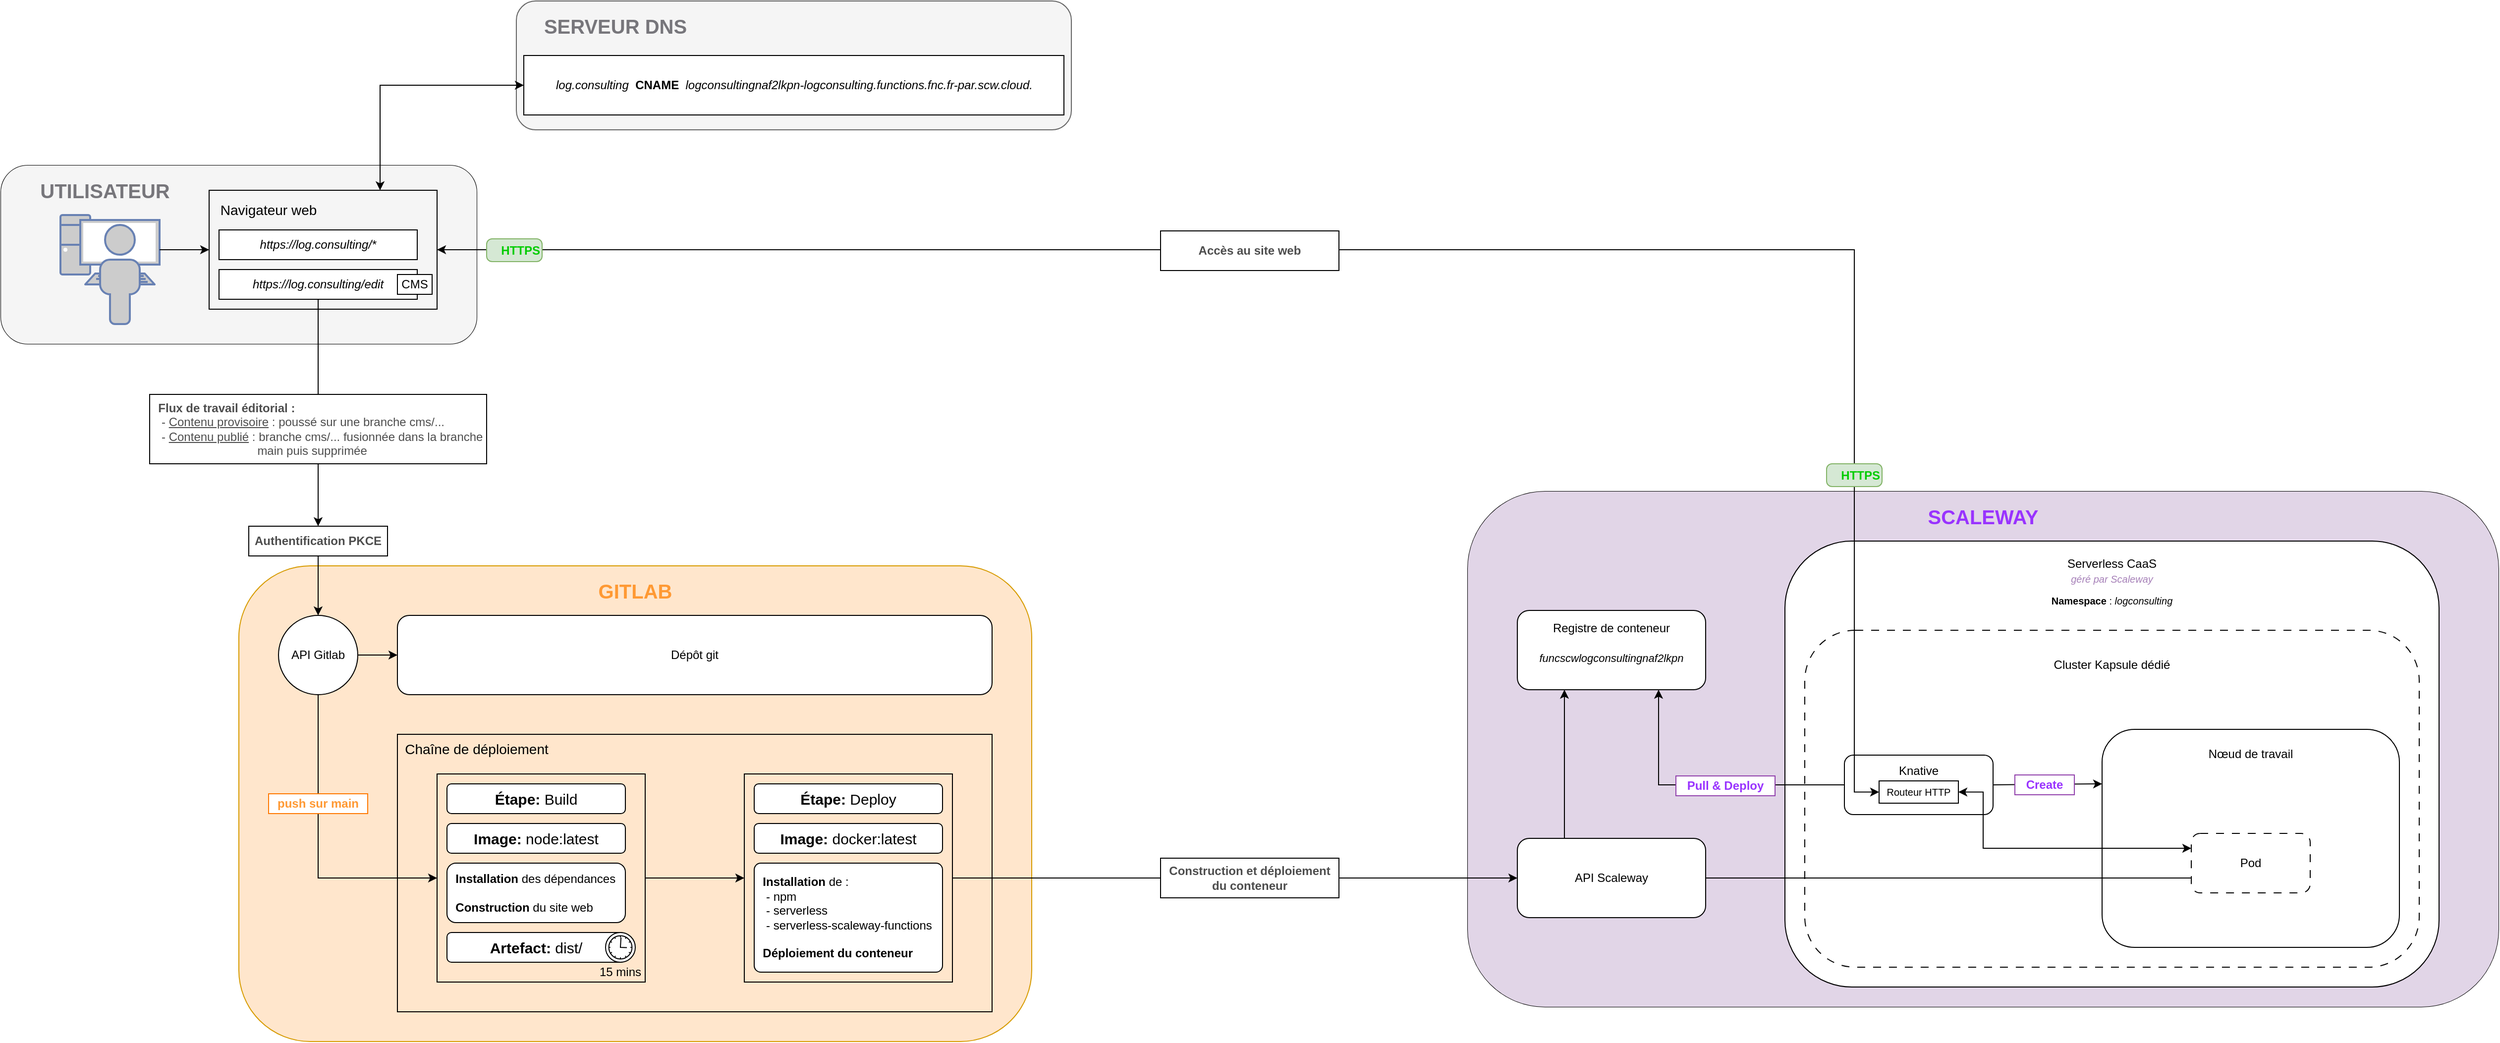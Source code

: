 <mxfile version="21.3.7" type="device">
  <diagram name="Page-1" id="cYoL_BoAw6PHfoCLZj5L">
    <mxGraphModel dx="2801" dy="575" grid="1" gridSize="10" guides="1" tooltips="1" connect="1" arrows="1" fold="1" page="1" pageScale="1" pageWidth="827" pageHeight="1169" math="0" shadow="0">
      <root>
        <mxCell id="0" />
        <mxCell id="1" parent="0" />
        <mxCell id="kNSfvKSMvzPEwxIRIJn5-31" value="" style="rounded=1;whiteSpace=wrap;html=1;fillColor=#ffe6cc;strokeColor=#d79b00;" parent="1" vertex="1">
          <mxGeometry x="-1400" y="680" width="800" height="480" as="geometry" />
        </mxCell>
        <mxCell id="kNSfvKSMvzPEwxIRIJn5-29" value="&lt;font style=&quot;font-size: 12px;&quot;&gt;Dépôt git&lt;/font&gt;" style="rounded=1;whiteSpace=wrap;html=1;" parent="1" vertex="1">
          <mxGeometry x="-1240" y="730" width="600" height="80" as="geometry" />
        </mxCell>
        <mxCell id="kNSfvKSMvzPEwxIRIJn5-76" style="edgeStyle=orthogonalEdgeStyle;rounded=0;orthogonalLoop=1;jettySize=auto;html=1;exitX=1;exitY=0.5;exitDx=0;exitDy=0;entryX=0;entryY=0.5;entryDx=0;entryDy=0;" parent="1" source="kNSfvKSMvzPEwxIRIJn5-30" target="kNSfvKSMvzPEwxIRIJn5-29" edge="1">
          <mxGeometry relative="1" as="geometry" />
        </mxCell>
        <mxCell id="kNSfvKSMvzPEwxIRIJn5-30" value="&lt;div&gt;API Gitlab&lt;br&gt;&lt;/div&gt;" style="ellipse;whiteSpace=wrap;html=1;aspect=fixed;" parent="1" vertex="1">
          <mxGeometry x="-1360" y="730" width="80" height="80" as="geometry" />
        </mxCell>
        <mxCell id="kNSfvKSMvzPEwxIRIJn5-58" value="" style="group" parent="1" vertex="1" connectable="0">
          <mxGeometry x="-1240" y="850" width="600" height="280" as="geometry" />
        </mxCell>
        <mxCell id="kNSfvKSMvzPEwxIRIJn5-54" value="" style="rounded=0;whiteSpace=wrap;html=1;fillColor=none;" parent="kNSfvKSMvzPEwxIRIJn5-58" vertex="1">
          <mxGeometry width="600" height="280" as="geometry" />
        </mxCell>
        <mxCell id="kNSfvKSMvzPEwxIRIJn5-52" value="" style="group" parent="kNSfvKSMvzPEwxIRIJn5-58" vertex="1" connectable="0">
          <mxGeometry x="350" y="40" width="210" height="210" as="geometry" />
        </mxCell>
        <mxCell id="kNSfvKSMvzPEwxIRIJn5-45" value="" style="rounded=0;whiteSpace=wrap;html=1;fillColor=none;" parent="kNSfvKSMvzPEwxIRIJn5-52" vertex="1">
          <mxGeometry width="210" height="210" as="geometry" />
        </mxCell>
        <mxCell id="kNSfvKSMvzPEwxIRIJn5-46" value="&lt;font style=&quot;font-size: 15px;&quot;&gt;&lt;b&gt;Étape:&lt;/b&gt; Deploy&lt;/font&gt;" style="rounded=1;whiteSpace=wrap;html=1;" parent="kNSfvKSMvzPEwxIRIJn5-52" vertex="1">
          <mxGeometry x="10" y="10" width="190" height="30" as="geometry" />
        </mxCell>
        <mxCell id="kNSfvKSMvzPEwxIRIJn5-47" value="&lt;font style=&quot;font-size: 15px;&quot;&gt;&lt;b&gt;Image:&lt;/b&gt; docker:latest&lt;br&gt;&lt;/font&gt;" style="rounded=1;whiteSpace=wrap;html=1;" parent="kNSfvKSMvzPEwxIRIJn5-52" vertex="1">
          <mxGeometry x="10" y="50" width="190" height="30" as="geometry" />
        </mxCell>
        <mxCell id="kNSfvKSMvzPEwxIRIJn5-48" value="&lt;div align=&quot;left&quot;&gt;&lt;b&gt;&amp;nbsp; Installation&lt;/b&gt; de :&lt;/div&gt;&lt;div align=&quot;left&quot;&gt;&amp;nbsp;&amp;nbsp; - npm&lt;/div&gt;&lt;div align=&quot;left&quot;&gt;&amp;nbsp;&amp;nbsp; - serverless&lt;/div&gt;&lt;div align=&quot;left&quot;&gt;&amp;nbsp;&amp;nbsp; - serverless-scaleway-functions&lt;br&gt;&lt;/div&gt;&lt;div align=&quot;left&quot;&gt;&lt;br&gt;&lt;/div&gt;&lt;div align=&quot;left&quot;&gt;&lt;b&gt;&amp;nbsp; Déploiement du conteneur&lt;/b&gt;&lt;br&gt;&lt;/div&gt;" style="rounded=1;whiteSpace=wrap;html=1;align=left;glass=0;arcSize=6;" parent="kNSfvKSMvzPEwxIRIJn5-52" vertex="1">
          <mxGeometry x="10" y="90" width="190" height="110" as="geometry" />
        </mxCell>
        <mxCell id="kNSfvKSMvzPEwxIRIJn5-53" value="" style="group" parent="kNSfvKSMvzPEwxIRIJn5-58" vertex="1" connectable="0">
          <mxGeometry x="40" y="40" width="210" height="210" as="geometry" />
        </mxCell>
        <mxCell id="kNSfvKSMvzPEwxIRIJn5-42" value="" style="rounded=0;whiteSpace=wrap;html=1;fillColor=none;" parent="kNSfvKSMvzPEwxIRIJn5-53" vertex="1">
          <mxGeometry width="210" height="210" as="geometry" />
        </mxCell>
        <mxCell id="kNSfvKSMvzPEwxIRIJn5-33" value="&lt;font style=&quot;font-size: 15px;&quot;&gt;&lt;b&gt;Étape:&lt;/b&gt; Build&lt;/font&gt;" style="rounded=1;whiteSpace=wrap;html=1;" parent="kNSfvKSMvzPEwxIRIJn5-53" vertex="1">
          <mxGeometry x="10" y="10" width="180" height="30" as="geometry" />
        </mxCell>
        <mxCell id="kNSfvKSMvzPEwxIRIJn5-35" value="&lt;font style=&quot;font-size: 15px;&quot;&gt;&lt;b&gt;Image:&lt;/b&gt; node:latest&lt;br&gt;&lt;/font&gt;" style="rounded=1;whiteSpace=wrap;html=1;" parent="kNSfvKSMvzPEwxIRIJn5-53" vertex="1">
          <mxGeometry x="10" y="50" width="180" height="30" as="geometry" />
        </mxCell>
        <mxCell id="kNSfvKSMvzPEwxIRIJn5-36" value="&lt;div align=&quot;left&quot;&gt;&amp;nbsp; &lt;b&gt;Installation&lt;/b&gt; des dépendances&lt;/div&gt;&lt;div align=&quot;left&quot;&gt;&lt;br&gt;&lt;/div&gt;&lt;div align=&quot;left&quot;&gt;&amp;nbsp; &lt;b&gt;Construction&lt;/b&gt; du site web&lt;br&gt;&lt;/div&gt;" style="rounded=1;whiteSpace=wrap;html=1;align=left;" parent="kNSfvKSMvzPEwxIRIJn5-53" vertex="1">
          <mxGeometry x="10" y="90" width="180" height="60" as="geometry" />
        </mxCell>
        <mxCell id="kNSfvKSMvzPEwxIRIJn5-37" value="&lt;font style=&quot;font-size: 15px;&quot;&gt;&lt;b&gt;Artefact:&lt;/b&gt; dist/&lt;br&gt;&lt;/font&gt;" style="rounded=1;whiteSpace=wrap;html=1;" parent="kNSfvKSMvzPEwxIRIJn5-53" vertex="1">
          <mxGeometry x="10" y="160" width="180" height="30" as="geometry" />
        </mxCell>
        <mxCell id="kNSfvKSMvzPEwxIRIJn5-38" value="" style="points=[[0.145,0.145,0],[0.5,0,0],[0.855,0.145,0],[1,0.5,0],[0.855,0.855,0],[0.5,1,0],[0.145,0.855,0],[0,0.5,0]];shape=mxgraph.bpmn.event;html=1;verticalLabelPosition=bottom;labelBackgroundColor=#ffffff;verticalAlign=top;align=center;perimeter=ellipsePerimeter;outlineConnect=0;aspect=fixed;outline=standard;symbol=timer;" parent="kNSfvKSMvzPEwxIRIJn5-53" vertex="1">
          <mxGeometry x="170" y="160" width="30" height="30" as="geometry" />
        </mxCell>
        <mxCell id="kNSfvKSMvzPEwxIRIJn5-39" value="15 mins" style="text;html=1;strokeColor=none;fillColor=none;align=center;verticalAlign=middle;whiteSpace=wrap;rounded=0;" parent="kNSfvKSMvzPEwxIRIJn5-53" vertex="1">
          <mxGeometry x="160" y="195" width="50" height="10" as="geometry" />
        </mxCell>
        <mxCell id="kNSfvKSMvzPEwxIRIJn5-55" value="&lt;font style=&quot;font-size: 14px;&quot;&gt;Chaîne de déploiement&lt;/font&gt;" style="text;html=1;strokeColor=none;fillColor=none;align=center;verticalAlign=middle;whiteSpace=wrap;rounded=0;" parent="kNSfvKSMvzPEwxIRIJn5-58" vertex="1">
          <mxGeometry width="160" height="30" as="geometry" />
        </mxCell>
        <mxCell id="kNSfvKSMvzPEwxIRIJn5-57" value="" style="endArrow=classic;html=1;rounded=0;entryX=0;entryY=0.5;entryDx=0;entryDy=0;exitX=1;exitY=0.5;exitDx=0;exitDy=0;" parent="kNSfvKSMvzPEwxIRIJn5-58" source="kNSfvKSMvzPEwxIRIJn5-42" target="kNSfvKSMvzPEwxIRIJn5-45" edge="1">
          <mxGeometry width="50" height="50" relative="1" as="geometry">
            <mxPoint x="265" y="145" as="sourcePoint" />
            <mxPoint x="335" y="135" as="targetPoint" />
          </mxGeometry>
        </mxCell>
        <mxCell id="kNSfvKSMvzPEwxIRIJn5-59" value="" style="endArrow=classic;html=1;rounded=0;entryX=0;entryY=0.5;entryDx=0;entryDy=0;exitX=0.5;exitY=1;exitDx=0;exitDy=0;edgeStyle=orthogonalEdgeStyle;" parent="1" source="kNSfvKSMvzPEwxIRIJn5-30" target="kNSfvKSMvzPEwxIRIJn5-42" edge="1">
          <mxGeometry width="50" height="50" relative="1" as="geometry">
            <mxPoint x="-1370" y="970" as="sourcePoint" />
            <mxPoint x="-1320" y="920" as="targetPoint" />
          </mxGeometry>
        </mxCell>
        <mxCell id="kNSfvKSMvzPEwxIRIJn5-60" value="&lt;div&gt;&lt;b&gt;&lt;font color=&quot;#ff9933&quot;&gt;push sur main&lt;br&gt;&lt;/font&gt;&lt;/b&gt;&lt;/div&gt;" style="rounded=0;whiteSpace=wrap;html=1;strokeColor=#ff7800;movable=1;resizable=1;rotatable=1;deletable=1;editable=1;locked=0;connectable=1;" parent="1" vertex="1">
          <mxGeometry x="-1370" y="910" width="100" height="20" as="geometry" />
        </mxCell>
        <mxCell id="kNSfvKSMvzPEwxIRIJn5-74" value="" style="group;strokeColor=default;rounded=1;" parent="1" vertex="1" connectable="0">
          <mxGeometry x="-1640" y="276" width="480" height="180" as="geometry" />
        </mxCell>
        <mxCell id="kNSfvKSMvzPEwxIRIJn5-24" value="" style="rounded=1;whiteSpace=wrap;html=1;fillColor=#f5f5f5;fontColor=#333333;strokeColor=none;" parent="kNSfvKSMvzPEwxIRIJn5-74" vertex="1">
          <mxGeometry width="480" height="180" as="geometry" />
        </mxCell>
        <mxCell id="kNSfvKSMvzPEwxIRIJn5-25" value="&lt;font color=&quot;#77767b&quot;&gt;&lt;b&gt;&lt;font style=&quot;font-size: 20px;&quot;&gt;UTILISATEUR&lt;/font&gt;&lt;/b&gt;&lt;/font&gt;" style="text;html=1;strokeColor=none;fillColor=none;align=center;verticalAlign=middle;whiteSpace=wrap;rounded=0;" parent="kNSfvKSMvzPEwxIRIJn5-74" vertex="1">
          <mxGeometry x="25" y="10" width="160" height="30" as="geometry" />
        </mxCell>
        <mxCell id="kNSfvKSMvzPEwxIRIJn5-69" value="" style="group" parent="kNSfvKSMvzPEwxIRIJn5-74" vertex="1" connectable="0">
          <mxGeometry x="210" y="25" width="230" height="120" as="geometry" />
        </mxCell>
        <mxCell id="kNSfvKSMvzPEwxIRIJn5-63" value="" style="rounded=0;whiteSpace=wrap;html=1;fillColor=none;" parent="kNSfvKSMvzPEwxIRIJn5-69" vertex="1">
          <mxGeometry width="230" height="120" as="geometry" />
        </mxCell>
        <mxCell id="kNSfvKSMvzPEwxIRIJn5-61" value="&lt;i&gt;https://log.consulting/*&lt;/i&gt;" style="rounded=0;whiteSpace=wrap;html=1;" parent="kNSfvKSMvzPEwxIRIJn5-69" vertex="1">
          <mxGeometry x="10" y="40" width="200" height="30" as="geometry" />
        </mxCell>
        <mxCell id="kNSfvKSMvzPEwxIRIJn5-62" value="&lt;i&gt;https://log.consulting/edit&lt;/i&gt;" style="rounded=0;whiteSpace=wrap;html=1;" parent="kNSfvKSMvzPEwxIRIJn5-69" vertex="1">
          <mxGeometry x="10" y="80" width="200" height="30" as="geometry" />
        </mxCell>
        <mxCell id="kNSfvKSMvzPEwxIRIJn5-64" value="&lt;font style=&quot;font-size: 14px;&quot;&gt;Navigateur web&lt;/font&gt;" style="text;html=1;strokeColor=none;fillColor=none;align=center;verticalAlign=middle;whiteSpace=wrap;rounded=0;" parent="kNSfvKSMvzPEwxIRIJn5-69" vertex="1">
          <mxGeometry x="10" y="10" width="100" height="20" as="geometry" />
        </mxCell>
        <mxCell id="kNSfvKSMvzPEwxIRIJn5-65" value="CMS" style="rounded=0;whiteSpace=wrap;html=1;" parent="kNSfvKSMvzPEwxIRIJn5-69" vertex="1">
          <mxGeometry x="190" y="85" width="35" height="20" as="geometry" />
        </mxCell>
        <mxCell id="kNSfvKSMvzPEwxIRIJn5-72" value="" style="group" parent="kNSfvKSMvzPEwxIRIJn5-74" vertex="1" connectable="0">
          <mxGeometry x="60" y="50" width="100" height="110" as="geometry" />
        </mxCell>
        <mxCell id="kNSfvKSMvzPEwxIRIJn5-23" value="" style="fontColor=#0066CC;verticalAlign=top;verticalLabelPosition=bottom;labelPosition=center;align=center;html=1;outlineConnect=0;fillColor=#CCCCCC;strokeColor=#6881B3;gradientColor=none;gradientDirection=north;strokeWidth=2;shape=mxgraph.networks.pc;" parent="kNSfvKSMvzPEwxIRIJn5-72" vertex="1">
          <mxGeometry width="100" height="70" as="geometry" />
        </mxCell>
        <mxCell id="kNSfvKSMvzPEwxIRIJn5-22" value="" style="fontColor=#0066CC;verticalAlign=top;verticalLabelPosition=bottom;labelPosition=center;align=center;html=1;outlineConnect=0;fillColor=#CCCCCC;strokeColor=#6881B3;gradientColor=none;gradientDirection=north;strokeWidth=2;shape=mxgraph.networks.user_male;" parent="kNSfvKSMvzPEwxIRIJn5-72" vertex="1">
          <mxGeometry x="40" y="10" width="40" height="100" as="geometry" />
        </mxCell>
        <mxCell id="kNSfvKSMvzPEwxIRIJn5-73" value="" style="edgeStyle=orthogonalEdgeStyle;rounded=0;orthogonalLoop=1;jettySize=auto;html=1;entryX=0;entryY=0.5;entryDx=0;entryDy=0;" parent="kNSfvKSMvzPEwxIRIJn5-74" source="kNSfvKSMvzPEwxIRIJn5-23" target="kNSfvKSMvzPEwxIRIJn5-63" edge="1">
          <mxGeometry relative="1" as="geometry" />
        </mxCell>
        <mxCell id="kNSfvKSMvzPEwxIRIJn5-75" value="&lt;b&gt;&lt;font style=&quot;font-size: 20px;&quot; color=&quot;#ff9933&quot;&gt;GITLAB&lt;/font&gt;&lt;/b&gt;" style="text;html=1;strokeColor=none;fillColor=none;align=center;verticalAlign=middle;whiteSpace=wrap;rounded=0;" parent="1" vertex="1">
          <mxGeometry x="-1035" y="690" width="70" height="30" as="geometry" />
        </mxCell>
        <mxCell id="kNSfvKSMvzPEwxIRIJn5-83" style="edgeStyle=orthogonalEdgeStyle;rounded=0;orthogonalLoop=1;jettySize=auto;html=1;exitX=0.5;exitY=1;exitDx=0;exitDy=0;entryX=0.5;entryY=0;entryDx=0;entryDy=0;" parent="1" source="kNSfvKSMvzPEwxIRIJn5-62" target="kNSfvKSMvzPEwxIRIJn5-85" edge="1">
          <mxGeometry relative="1" as="geometry" />
        </mxCell>
        <mxCell id="kNSfvKSMvzPEwxIRIJn5-84" value="&lt;div align=&quot;left&quot;&gt;&lt;div&gt;&lt;font color=&quot;#4d4d4d&quot;&gt;&lt;b&gt;&amp;nbsp; Flux de travail éditorial :&lt;/b&gt;&lt;/font&gt;&lt;br&gt;&lt;/div&gt;&lt;font color=&quot;#4d4d4d&quot;&gt;&amp;nbsp;&amp;nbsp; - &lt;u&gt;Contenu provisoire&lt;/u&gt; : poussé sur une branche cms/...&lt;br&gt;&amp;nbsp;&amp;nbsp; - &lt;u&gt;Contenu publié&lt;/u&gt; : branche cms/... fusionnée dans la branche &lt;br&gt;&lt;/font&gt;&lt;/div&gt;&lt;div align=&quot;left&quot;&gt;&lt;font color=&quot;#4d4d4d&quot;&gt;&amp;nbsp;&amp;nbsp;&amp;nbsp;&amp;nbsp;&amp;nbsp;&amp;nbsp;&amp;nbsp;&amp;nbsp;&amp;nbsp;&amp;nbsp;&amp;nbsp;&amp;nbsp;&amp;nbsp;&amp;nbsp;&amp;nbsp;&amp;nbsp;&amp;nbsp;&amp;nbsp;&amp;nbsp;&amp;nbsp;&amp;nbsp;&amp;nbsp;&amp;nbsp;&amp;nbsp;&amp;nbsp;&amp;nbsp;&amp;nbsp;&amp;nbsp;&amp;nbsp;&amp;nbsp;&amp;nbsp; main puis supprimée&lt;b&gt;&lt;br&gt;&lt;/b&gt;&lt;/font&gt;&lt;/div&gt;" style="rounded=0;whiteSpace=wrap;html=1;strokeColor=#000000;movable=1;resizable=1;rotatable=1;deletable=1;editable=1;locked=0;connectable=1;align=left;" parent="1" vertex="1">
          <mxGeometry x="-1490" y="507" width="340" height="70" as="geometry" />
        </mxCell>
        <mxCell id="kNSfvKSMvzPEwxIRIJn5-86" style="edgeStyle=orthogonalEdgeStyle;rounded=0;orthogonalLoop=1;jettySize=auto;html=1;exitX=0.5;exitY=1;exitDx=0;exitDy=0;entryX=0.5;entryY=0;entryDx=0;entryDy=0;" parent="1" source="kNSfvKSMvzPEwxIRIJn5-85" target="kNSfvKSMvzPEwxIRIJn5-30" edge="1">
          <mxGeometry relative="1" as="geometry" />
        </mxCell>
        <mxCell id="kNSfvKSMvzPEwxIRIJn5-85" value="&lt;div&gt;&lt;font color=&quot;#4d4d4d&quot;&gt;&lt;b&gt;Authentification PKCE&lt;br&gt;&lt;/b&gt;&lt;/font&gt;&lt;/div&gt;" style="rounded=0;whiteSpace=wrap;html=1;strokeColor=#000000;movable=1;resizable=1;rotatable=1;deletable=1;editable=1;locked=0;connectable=1;" parent="1" vertex="1">
          <mxGeometry x="-1390" y="640" width="140" height="30" as="geometry" />
        </mxCell>
        <mxCell id="FOBfbk8-f6E-1R5SSSio-6" value="" style="group" parent="1" vertex="1" connectable="0">
          <mxGeometry x="-1120" y="110" width="560" height="130" as="geometry" />
        </mxCell>
        <mxCell id="FOBfbk8-f6E-1R5SSSio-4" value="" style="rounded=1;whiteSpace=wrap;html=1;fillColor=#f5f5f5;fontColor=#333333;strokeColor=#666666;" parent="FOBfbk8-f6E-1R5SSSio-6" vertex="1">
          <mxGeometry width="560" height="130" as="geometry" />
        </mxCell>
        <mxCell id="FOBfbk8-f6E-1R5SSSio-1" value="&lt;i&gt;log.consulting&lt;/i&gt;&amp;nbsp; &lt;b&gt;CNAME&amp;nbsp;&lt;/b&gt; &lt;i&gt;logconsultingnaf2lkpn-logconsulting.functions.fnc.fr-par.scw.cloud.&lt;/i&gt;" style="rounded=0;whiteSpace=wrap;html=1;" parent="FOBfbk8-f6E-1R5SSSio-6" vertex="1">
          <mxGeometry x="7.5" y="55" width="545" height="60" as="geometry" />
        </mxCell>
        <mxCell id="FOBfbk8-f6E-1R5SSSio-5" value="&lt;font color=&quot;#77767b&quot;&gt;&lt;b&gt;&lt;font style=&quot;font-size: 20px;&quot;&gt;SERVEUR DNS&lt;/font&gt;&lt;/b&gt;&lt;/font&gt;" style="text;html=1;strokeColor=none;fillColor=none;align=center;verticalAlign=middle;whiteSpace=wrap;rounded=0;" parent="FOBfbk8-f6E-1R5SSSio-6" vertex="1">
          <mxGeometry x="20" y="10" width="160" height="30" as="geometry" />
        </mxCell>
        <mxCell id="FOBfbk8-f6E-1R5SSSio-12" style="edgeStyle=orthogonalEdgeStyle;rounded=0;orthogonalLoop=1;jettySize=auto;html=1;exitX=0.75;exitY=0;exitDx=0;exitDy=0;entryX=0;entryY=0.5;entryDx=0;entryDy=0;startArrow=classic;startFill=1;" parent="1" source="kNSfvKSMvzPEwxIRIJn5-63" target="FOBfbk8-f6E-1R5SSSio-1" edge="1">
          <mxGeometry relative="1" as="geometry" />
        </mxCell>
        <mxCell id="DvADIO8GCmbNVgS7nCcX-5" value="" style="group" vertex="1" connectable="0" parent="1">
          <mxGeometry x="-160" y="605" width="1040" height="520" as="geometry" />
        </mxCell>
        <mxCell id="kNSfvKSMvzPEwxIRIJn5-87" value="" style="group;strokeColor=default;rounded=1;container=0;" parent="DvADIO8GCmbNVgS7nCcX-5" vertex="1" connectable="0">
          <mxGeometry width="1040" height="520" as="geometry" />
        </mxCell>
        <mxCell id="kNSfvKSMvzPEwxIRIJn5-19" value="" style="rounded=1;whiteSpace=wrap;html=1;strokeColor=none;fillColor=#e1d5e7;movable=1;resizable=1;rotatable=1;deletable=1;editable=1;locked=0;connectable=1;" parent="DvADIO8GCmbNVgS7nCcX-5" vertex="1">
          <mxGeometry width="1040" height="520" as="geometry" />
        </mxCell>
        <mxCell id="kNSfvKSMvzPEwxIRIJn5-1" value="" style="rounded=1;whiteSpace=wrap;html=1;movable=1;resizable=1;rotatable=1;deletable=1;editable=1;locked=0;connectable=1;" parent="DvADIO8GCmbNVgS7nCcX-5" vertex="1">
          <mxGeometry x="320" y="50" width="660" height="450" as="geometry" />
        </mxCell>
        <mxCell id="kNSfvKSMvzPEwxIRIJn5-2" value="" style="rounded=1;whiteSpace=wrap;html=1;dashed=1;dashPattern=8 8;movable=1;resizable=1;rotatable=1;deletable=1;editable=1;locked=0;connectable=1;" parent="DvADIO8GCmbNVgS7nCcX-5" vertex="1">
          <mxGeometry x="340" y="140" width="620" height="340" as="geometry" />
        </mxCell>
        <mxCell id="kNSfvKSMvzPEwxIRIJn5-3" value="" style="rounded=1;whiteSpace=wrap;html=1;movable=1;resizable=1;rotatable=1;deletable=1;editable=1;locked=0;connectable=1;" parent="DvADIO8GCmbNVgS7nCcX-5" vertex="1">
          <mxGeometry x="640" y="240" width="300" height="220" as="geometry" />
        </mxCell>
        <mxCell id="kNSfvKSMvzPEwxIRIJn5-4" value="Pod" style="rounded=1;whiteSpace=wrap;html=1;dashed=1;dashPattern=8 8;movable=1;resizable=1;rotatable=1;deletable=1;editable=1;locked=0;connectable=1;" parent="DvADIO8GCmbNVgS7nCcX-5" vertex="1">
          <mxGeometry x="730" y="345" width="120" height="60" as="geometry" />
        </mxCell>
        <mxCell id="kNSfvKSMvzPEwxIRIJn5-5" value="&lt;div&gt;Serverless CaaS&lt;/div&gt;&lt;i&gt;&lt;font style=&quot;font-size: 10px;&quot; color=&quot;#a680b8&quot;&gt;géré par Scaleway&lt;/font&gt;&lt;/i&gt;" style="text;html=1;strokeColor=none;fillColor=none;align=center;verticalAlign=middle;whiteSpace=wrap;rounded=0;movable=1;resizable=1;rotatable=1;deletable=1;editable=1;locked=0;connectable=1;" parent="DvADIO8GCmbNVgS7nCcX-5" vertex="1">
          <mxGeometry x="595" y="65" width="110" height="30" as="geometry" />
        </mxCell>
        <mxCell id="kNSfvKSMvzPEwxIRIJn5-6" value="Cluster Kapsule dédié" style="text;html=1;strokeColor=none;fillColor=none;align=center;verticalAlign=middle;whiteSpace=wrap;rounded=0;movable=1;resizable=1;rotatable=1;deletable=1;editable=1;locked=0;connectable=1;" parent="DvADIO8GCmbNVgS7nCcX-5" vertex="1">
          <mxGeometry x="580" y="160" width="140" height="30" as="geometry" />
        </mxCell>
        <mxCell id="kNSfvKSMvzPEwxIRIJn5-7" value="&lt;div align=&quot;center&quot;&gt;Knative&lt;/div&gt;&lt;div&gt;&lt;br&gt;&lt;/div&gt;&lt;div&gt;&lt;br&gt;&lt;/div&gt;" style="rounded=1;whiteSpace=wrap;html=1;movable=1;resizable=1;rotatable=1;deletable=1;editable=1;locked=0;connectable=1;align=center;" parent="DvADIO8GCmbNVgS7nCcX-5" vertex="1">
          <mxGeometry x="380" y="266" width="150" height="60" as="geometry" />
        </mxCell>
        <mxCell id="kNSfvKSMvzPEwxIRIJn5-8" value="Nœud de travail" style="text;html=1;strokeColor=none;fillColor=none;align=center;verticalAlign=middle;whiteSpace=wrap;rounded=0;movable=1;resizable=1;rotatable=1;deletable=1;editable=1;locked=0;connectable=1;" parent="DvADIO8GCmbNVgS7nCcX-5" vertex="1">
          <mxGeometry x="735" y="250" width="110" height="30" as="geometry" />
        </mxCell>
        <mxCell id="kNSfvKSMvzPEwxIRIJn5-11" value="" style="endArrow=classic;html=1;rounded=0;exitX=1;exitY=0.5;exitDx=0;exitDy=0;entryX=0;entryY=0.25;entryDx=0;entryDy=0;movable=1;resizable=1;rotatable=1;deletable=1;editable=1;locked=0;connectable=1;" parent="DvADIO8GCmbNVgS7nCcX-5" source="kNSfvKSMvzPEwxIRIJn5-7" target="kNSfvKSMvzPEwxIRIJn5-3" edge="1">
          <mxGeometry width="50" height="50" relative="1" as="geometry">
            <mxPoint x="540" y="270" as="sourcePoint" />
            <mxPoint x="590" y="220" as="targetPoint" />
          </mxGeometry>
        </mxCell>
        <mxCell id="kNSfvKSMvzPEwxIRIJn5-9" value="&lt;div&gt;&lt;b&gt;&lt;font color=&quot;#9933ff&quot;&gt;Create&lt;/font&gt;&lt;br&gt;&lt;/b&gt;&lt;/div&gt;" style="rounded=0;whiteSpace=wrap;html=1;strokeColor=#9141ac;movable=1;resizable=1;rotatable=1;deletable=1;editable=1;locked=0;connectable=1;" parent="DvADIO8GCmbNVgS7nCcX-5" vertex="1">
          <mxGeometry x="552" y="286" width="60" height="20" as="geometry" />
        </mxCell>
        <mxCell id="kNSfvKSMvzPEwxIRIJn5-12" value="&lt;div&gt;Registre de conteneur&lt;/div&gt;&lt;div&gt;&lt;h3 class=&quot;e8f78uz3 css-16xlmsl e1tg3t120&quot;&gt;&lt;i&gt;&lt;span style=&quot;font-weight: normal;&quot;&gt;&lt;font style=&quot;font-size: 11px;&quot;&gt;funcscwlogconsultingnaf2lkpn&lt;/font&gt;&lt;/span&gt;&lt;/i&gt;&lt;/h3&gt;&lt;/div&gt;" style="rounded=1;whiteSpace=wrap;html=1;movable=1;resizable=1;rotatable=1;deletable=1;editable=1;locked=0;connectable=1;" parent="DvADIO8GCmbNVgS7nCcX-5" vertex="1">
          <mxGeometry x="50" y="120" width="190" height="80" as="geometry" />
        </mxCell>
        <mxCell id="kNSfvKSMvzPEwxIRIJn5-13" value="" style="endArrow=classic;html=1;rounded=0;entryX=0.75;entryY=1;entryDx=0;entryDy=0;exitX=0;exitY=0.5;exitDx=0;exitDy=0;edgeStyle=orthogonalEdgeStyle;movable=1;resizable=1;rotatable=1;deletable=1;editable=1;locked=0;connectable=1;" parent="DvADIO8GCmbNVgS7nCcX-5" source="kNSfvKSMvzPEwxIRIJn5-7" target="kNSfvKSMvzPEwxIRIJn5-12" edge="1">
          <mxGeometry width="50" height="50" relative="1" as="geometry">
            <mxPoint x="130" y="350" as="sourcePoint" />
            <mxPoint x="180" y="300" as="targetPoint" />
          </mxGeometry>
        </mxCell>
        <mxCell id="kNSfvKSMvzPEwxIRIJn5-14" value="API Scaleway" style="rounded=1;whiteSpace=wrap;html=1;movable=1;resizable=1;rotatable=1;deletable=1;editable=1;locked=0;connectable=1;" parent="DvADIO8GCmbNVgS7nCcX-5" vertex="1">
          <mxGeometry x="50" y="350" width="190" height="80" as="geometry" />
        </mxCell>
        <mxCell id="kNSfvKSMvzPEwxIRIJn5-15" value="" style="endArrow=classic;html=1;rounded=0;entryX=0.25;entryY=1;entryDx=0;entryDy=0;exitX=0.25;exitY=0;exitDx=0;exitDy=0;movable=1;resizable=1;rotatable=1;deletable=1;editable=1;locked=0;connectable=1;" parent="DvADIO8GCmbNVgS7nCcX-5" source="kNSfvKSMvzPEwxIRIJn5-14" target="kNSfvKSMvzPEwxIRIJn5-12" edge="1">
          <mxGeometry width="50" height="50" relative="1" as="geometry">
            <mxPoint x="80" y="330" as="sourcePoint" />
            <mxPoint x="130" y="280" as="targetPoint" />
          </mxGeometry>
        </mxCell>
        <mxCell id="kNSfvKSMvzPEwxIRIJn5-16" value="" style="endArrow=none;html=1;rounded=0;exitX=1;exitY=0.5;exitDx=0;exitDy=0;entryX=0;entryY=0.75;entryDx=0;entryDy=0;endFill=0;movable=1;resizable=1;rotatable=1;deletable=1;editable=1;locked=0;connectable=1;" parent="DvADIO8GCmbNVgS7nCcX-5" source="kNSfvKSMvzPEwxIRIJn5-14" target="kNSfvKSMvzPEwxIRIJn5-4" edge="1">
          <mxGeometry width="50" height="50" relative="1" as="geometry">
            <mxPoint x="270" y="590" as="sourcePoint" />
            <mxPoint x="320" y="540" as="targetPoint" />
          </mxGeometry>
        </mxCell>
        <mxCell id="kNSfvKSMvzPEwxIRIJn5-17" value="&lt;div&gt;&lt;b&gt;&lt;font color=&quot;#9933ff&quot;&gt;Pull &amp;amp; Deploy&lt;br&gt;&lt;/font&gt;&lt;/b&gt;&lt;/div&gt;" style="rounded=0;whiteSpace=wrap;html=1;strokeColor=#9141ac;movable=1;resizable=1;rotatable=1;deletable=1;editable=1;locked=0;connectable=1;" parent="DvADIO8GCmbNVgS7nCcX-5" vertex="1">
          <mxGeometry x="210" y="287" width="100" height="20" as="geometry" />
        </mxCell>
        <mxCell id="kNSfvKSMvzPEwxIRIJn5-20" value="&lt;b&gt;&lt;font style=&quot;font-size: 20px;&quot; color=&quot;#9933ff&quot;&gt;SCALEWAY&lt;/font&gt;&lt;/b&gt;" style="text;html=1;strokeColor=none;fillColor=none;align=center;verticalAlign=middle;whiteSpace=wrap;rounded=0;movable=1;resizable=1;rotatable=1;deletable=1;editable=1;locked=0;connectable=1;" parent="DvADIO8GCmbNVgS7nCcX-5" vertex="1">
          <mxGeometry x="425" y="10" width="190" height="30" as="geometry" />
        </mxCell>
        <mxCell id="FOBfbk8-f6E-1R5SSSio-13" value="&lt;font style=&quot;font-size: 10px;&quot;&gt;&lt;b&gt;Namespace&lt;/b&gt; : &lt;i&gt;logconsulting&lt;/i&gt;&lt;/font&gt;" style="text;html=1;strokeColor=none;fillColor=none;align=center;verticalAlign=middle;whiteSpace=wrap;rounded=0;" parent="DvADIO8GCmbNVgS7nCcX-5" vertex="1">
          <mxGeometry x="575" y="100" width="150" height="20" as="geometry" />
        </mxCell>
        <mxCell id="DvADIO8GCmbNVgS7nCcX-3" style="edgeStyle=orthogonalEdgeStyle;rounded=0;orthogonalLoop=1;jettySize=auto;html=1;exitX=1;exitY=0.5;exitDx=0;exitDy=0;entryX=0;entryY=0.25;entryDx=0;entryDy=0;startArrow=classic;startFill=1;" edge="1" parent="DvADIO8GCmbNVgS7nCcX-5" source="DvADIO8GCmbNVgS7nCcX-2" target="kNSfvKSMvzPEwxIRIJn5-4">
          <mxGeometry relative="1" as="geometry">
            <Array as="points">
              <mxPoint x="520" y="303" />
              <mxPoint x="520" y="360" />
            </Array>
          </mxGeometry>
        </mxCell>
        <mxCell id="DvADIO8GCmbNVgS7nCcX-2" value="&lt;font style=&quot;font-size: 10px;&quot;&gt;Routeur HTTP&lt;/font&gt;" style="rounded=0;whiteSpace=wrap;html=1;" vertex="1" parent="DvADIO8GCmbNVgS7nCcX-5">
          <mxGeometry x="415" y="292" width="80" height="22.5" as="geometry" />
        </mxCell>
        <mxCell id="DvADIO8GCmbNVgS7nCcX-4" style="rounded=0;orthogonalLoop=1;jettySize=auto;html=1;exitX=1;exitY=0.5;exitDx=0;exitDy=0;entryX=0;entryY=0.5;entryDx=0;entryDy=0;startArrow=classic;startFill=1;edgeStyle=orthogonalEdgeStyle;" edge="1" parent="1" source="kNSfvKSMvzPEwxIRIJn5-63" target="DvADIO8GCmbNVgS7nCcX-2">
          <mxGeometry relative="1" as="geometry">
            <Array as="points">
              <mxPoint x="230" y="361" />
              <mxPoint x="230" y="908" />
            </Array>
          </mxGeometry>
        </mxCell>
        <mxCell id="kNSfvKSMvzPEwxIRIJn5-78" style="edgeStyle=orthogonalEdgeStyle;rounded=0;orthogonalLoop=1;jettySize=auto;html=1;exitX=1;exitY=0.5;exitDx=0;exitDy=0;entryX=0;entryY=0.5;entryDx=0;entryDy=0;" parent="1" source="kNSfvKSMvzPEwxIRIJn5-45" target="kNSfvKSMvzPEwxIRIJn5-14" edge="1">
          <mxGeometry relative="1" as="geometry" />
        </mxCell>
        <mxCell id="kNSfvKSMvzPEwxIRIJn5-79" value="&lt;div&gt;&lt;font color=&quot;#4d4d4d&quot;&gt;&lt;b&gt;Construction et déploiement du conteneur&lt;br&gt;&lt;/b&gt;&lt;/font&gt;&lt;/div&gt;" style="rounded=0;whiteSpace=wrap;html=1;strokeColor=#000000;movable=1;resizable=1;rotatable=1;deletable=1;editable=1;locked=0;connectable=1;" parent="1" vertex="1">
          <mxGeometry x="-470" y="975" width="180" height="40" as="geometry" />
        </mxCell>
        <mxCell id="kNSfvKSMvzPEwxIRIJn5-82" value="&lt;div&gt;&lt;font color=&quot;#4d4d4d&quot;&gt;&lt;b&gt;Accès au site web&lt;br&gt;&lt;/b&gt;&lt;/font&gt;&lt;/div&gt;" style="rounded=0;whiteSpace=wrap;html=1;strokeColor=#000000;movable=1;resizable=1;rotatable=1;deletable=1;editable=1;locked=0;connectable=1;" parent="1" vertex="1">
          <mxGeometry x="-470" y="342" width="180" height="40" as="geometry" />
        </mxCell>
        <mxCell id="FOBfbk8-f6E-1R5SSSio-16" value="" style="group" parent="1" vertex="1" connectable="0">
          <mxGeometry x="202" y="577" width="56" height="23" as="geometry" />
        </mxCell>
        <mxCell id="FOBfbk8-f6E-1R5SSSio-15" value="&lt;div align=&quot;right&quot;&gt;&lt;font color=&quot;#00cc00&quot;&gt;&lt;b&gt;HTTPS&lt;/b&gt;&lt;/font&gt;&lt;/div&gt;" style="text;html=1;strokeColor=#82b366;fillColor=#d5e8d4;align=right;verticalAlign=middle;whiteSpace=wrap;rounded=1;gradientColor=none;arcSize=24;" parent="FOBfbk8-f6E-1R5SSSio-16" vertex="1">
          <mxGeometry width="56" height="23" as="geometry" />
        </mxCell>
        <mxCell id="FOBfbk8-f6E-1R5SSSio-14" value="" style="shape=image;verticalLabelPosition=bottom;labelBackgroundColor=default;verticalAlign=top;aspect=fixed;imageAspect=0;image=https://www.svgrepo.com/show/509149/lock.svg;fontColor=#00FF00;imageBackground=none;" parent="FOBfbk8-f6E-1R5SSSio-16" vertex="1">
          <mxGeometry x="2" y="5" width="11" height="11" as="geometry" />
        </mxCell>
        <mxCell id="FOBfbk8-f6E-1R5SSSio-17" value="" style="group" parent="1" vertex="1" connectable="0">
          <mxGeometry x="-1150" y="350" width="56" height="23" as="geometry" />
        </mxCell>
        <mxCell id="FOBfbk8-f6E-1R5SSSio-18" value="&lt;div align=&quot;right&quot;&gt;&lt;font color=&quot;#00cc00&quot;&gt;&lt;b&gt;HTTPS&lt;/b&gt;&lt;/font&gt;&lt;/div&gt;" style="text;html=1;strokeColor=#82b366;fillColor=#d5e8d4;align=right;verticalAlign=middle;whiteSpace=wrap;rounded=1;gradientColor=none;arcSize=24;" parent="FOBfbk8-f6E-1R5SSSio-17" vertex="1">
          <mxGeometry width="56" height="23" as="geometry" />
        </mxCell>
        <mxCell id="FOBfbk8-f6E-1R5SSSio-19" value="" style="shape=image;verticalLabelPosition=bottom;labelBackgroundColor=default;verticalAlign=top;aspect=fixed;imageAspect=0;image=https://www.svgrepo.com/show/509149/lock.svg;fontColor=#00FF00;imageBackground=none;" parent="FOBfbk8-f6E-1R5SSSio-17" vertex="1">
          <mxGeometry x="2" y="5" width="11" height="11" as="geometry" />
        </mxCell>
      </root>
    </mxGraphModel>
  </diagram>
</mxfile>
